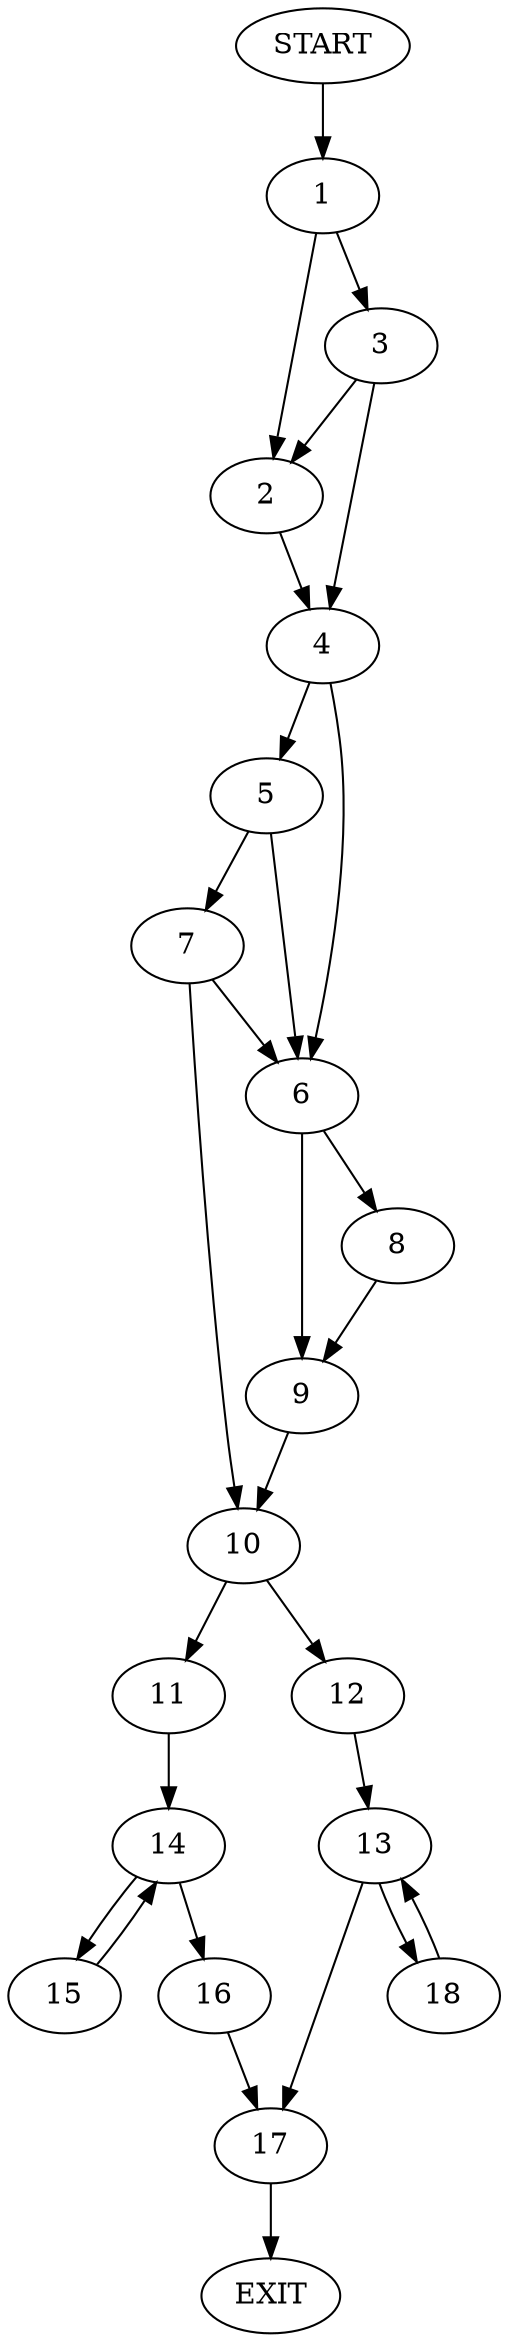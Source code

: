 digraph {
0 [label="START"]
19 [label="EXIT"]
0 -> 1
1 -> 2
1 -> 3
2 -> 4
3 -> 2
3 -> 4
4 -> 5
4 -> 6
5 -> 6
5 -> 7
6 -> 8
6 -> 9
7 -> 10
7 -> 6
10 -> 11
10 -> 12
8 -> 9
9 -> 10
12 -> 13
11 -> 14
14 -> 15
14 -> 16
15 -> 14
16 -> 17
17 -> 19
13 -> 17
13 -> 18
18 -> 13
}

